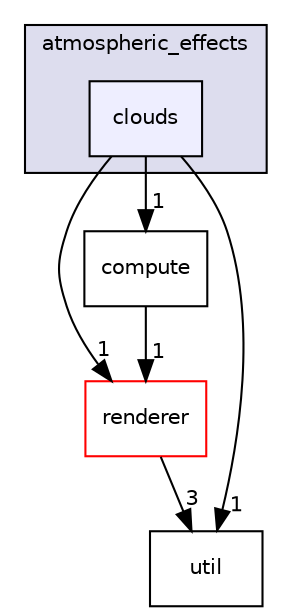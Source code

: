 digraph "C:/Users/jonas_l6e3q/Desktop/GraphicEngine/Src/scene/atmospheric_effects/clouds" {
  bgcolor=transparent;
  compound=true
  node [ fontsize="10", fontname="Helvetica"];
  edge [ labelfontsize="10", labelfontname="Helvetica"];
  subgraph clusterdir_004c8e92ddf9301d2c40df8ae3783433 {
    graph [ bgcolor="#ddddee", pencolor="black", label="atmospheric_effects" fontname="Helvetica", fontsize="10", URL="dir_004c8e92ddf9301d2c40df8ae3783433.html"]
  dir_257dd6d8da566f16ef73aaec818f0bed [shape=box, label="clouds", style="filled", fillcolor="#eeeeff", pencolor="black", URL="dir_257dd6d8da566f16ef73aaec818f0bed.html"];
  }
  dir_110bf15beb781d7cd423359a55b6cfac [shape=box label="renderer" color="red" URL="dir_110bf15beb781d7cd423359a55b6cfac.html"];
  dir_2d749d84044300592695f3e304c446b2 [shape=box label="compute" URL="dir_2d749d84044300592695f3e304c446b2.html"];
  dir_517feb0deace64d74c1e186f0ef34274 [shape=box label="util" URL="dir_517feb0deace64d74c1e186f0ef34274.html"];
  dir_110bf15beb781d7cd423359a55b6cfac->dir_517feb0deace64d74c1e186f0ef34274 [headlabel="3", labeldistance=1.5 headhref="dir_000006_000018.html"];
  dir_257dd6d8da566f16ef73aaec818f0bed->dir_110bf15beb781d7cd423359a55b6cfac [headlabel="1", labeldistance=1.5 headhref="dir_000011_000006.html"];
  dir_257dd6d8da566f16ef73aaec818f0bed->dir_2d749d84044300592695f3e304c446b2 [headlabel="1", labeldistance=1.5 headhref="dir_000011_000003.html"];
  dir_257dd6d8da566f16ef73aaec818f0bed->dir_517feb0deace64d74c1e186f0ef34274 [headlabel="1", labeldistance=1.5 headhref="dir_000011_000018.html"];
  dir_2d749d84044300592695f3e304c446b2->dir_110bf15beb781d7cd423359a55b6cfac [headlabel="1", labeldistance=1.5 headhref="dir_000003_000006.html"];
}
